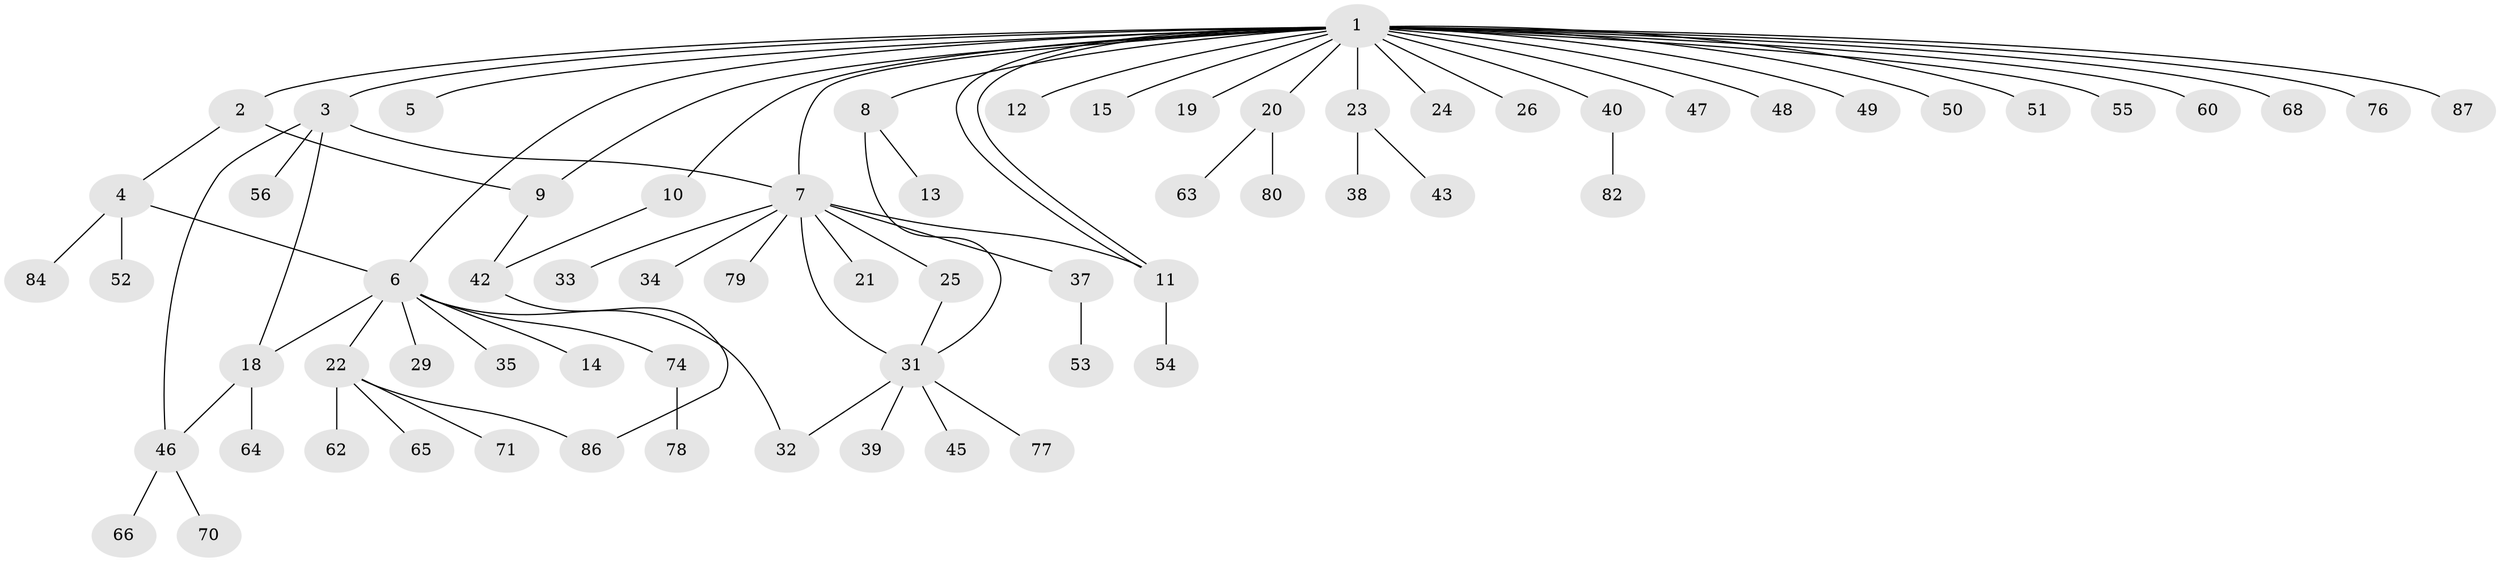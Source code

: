 // Generated by graph-tools (version 1.1) at 2025/51/02/27/25 19:51:55]
// undirected, 67 vertices, 78 edges
graph export_dot {
graph [start="1"]
  node [color=gray90,style=filled];
  1 [super="+16"];
  2;
  3 [super="+72"];
  4 [super="+73"];
  5 [super="+57"];
  6 [super="+17"];
  7 [super="+75"];
  8;
  9 [super="+67"];
  10;
  11 [super="+61"];
  12 [super="+83"];
  13;
  14;
  15;
  18 [super="+88"];
  19;
  20 [super="+36"];
  21 [super="+28"];
  22 [super="+27"];
  23 [super="+44"];
  24 [super="+30"];
  25;
  26;
  29;
  31 [super="+58"];
  32;
  33 [super="+41"];
  34;
  35;
  37;
  38;
  39;
  40 [super="+69"];
  42 [super="+85"];
  43;
  45;
  46 [super="+81"];
  47;
  48;
  49;
  50;
  51;
  52 [super="+59"];
  53;
  54;
  55;
  56;
  60;
  62;
  63;
  64;
  65;
  66;
  68;
  70;
  71;
  74;
  76;
  77 [super="+89"];
  78;
  79;
  80;
  82;
  84;
  86;
  87;
  1 -- 2;
  1 -- 3;
  1 -- 5;
  1 -- 7;
  1 -- 8;
  1 -- 9;
  1 -- 10;
  1 -- 11;
  1 -- 11;
  1 -- 12;
  1 -- 15;
  1 -- 19;
  1 -- 20;
  1 -- 23;
  1 -- 24 [weight=2];
  1 -- 26;
  1 -- 40;
  1 -- 47;
  1 -- 48;
  1 -- 50;
  1 -- 51;
  1 -- 55;
  1 -- 60;
  1 -- 68;
  1 -- 76;
  1 -- 87;
  1 -- 49;
  1 -- 6;
  2 -- 4;
  2 -- 9;
  3 -- 7;
  3 -- 56;
  3 -- 18;
  3 -- 46;
  4 -- 6;
  4 -- 52;
  4 -- 84;
  6 -- 14;
  6 -- 18;
  6 -- 22;
  6 -- 29;
  6 -- 32;
  6 -- 74;
  6 -- 35;
  7 -- 11;
  7 -- 21;
  7 -- 25;
  7 -- 31 [weight=2];
  7 -- 33;
  7 -- 34;
  7 -- 37;
  7 -- 79;
  8 -- 13;
  8 -- 31;
  9 -- 42 [weight=2];
  10 -- 42;
  11 -- 54;
  18 -- 46;
  18 -- 64;
  20 -- 63;
  20 -- 80;
  22 -- 62;
  22 -- 65;
  22 -- 71;
  22 -- 86;
  23 -- 38;
  23 -- 43;
  25 -- 31;
  31 -- 32;
  31 -- 39;
  31 -- 45;
  31 -- 77;
  37 -- 53;
  40 -- 82;
  42 -- 86;
  46 -- 66;
  46 -- 70;
  74 -- 78;
}
